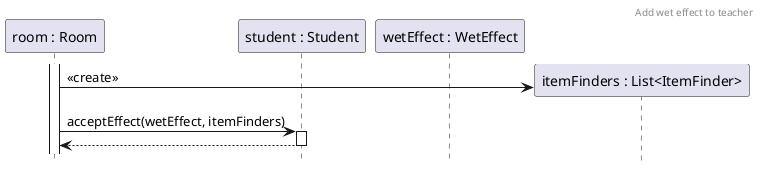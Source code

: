@startuml WetEffectTeacher
header Add wet effect to teacher
hide footbox

participant Room as "room : Room"
participant Actor as "student : Student"
participant GasEffect as "wetEffect : WetEffect"

activate Room

create List as "itemFinders : List<ItemFinder>"
Room -> List: <<create>>

Room -> Actor++: acceptEffect(wetEffect, itemFinders)

return



@enduml